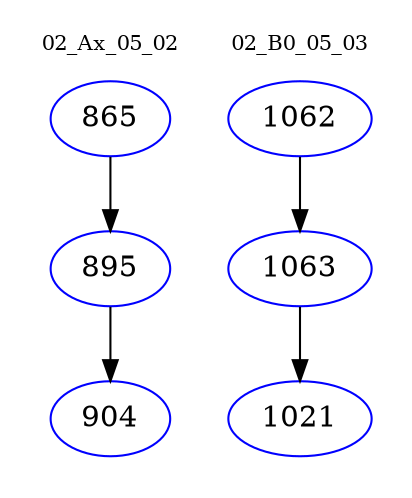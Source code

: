 digraph{
subgraph cluster_0 {
color = white
label = "02_Ax_05_02";
fontsize=10;
T0_865 [label="865", color="blue"]
T0_865 -> T0_895 [color="black"]
T0_895 [label="895", color="blue"]
T0_895 -> T0_904 [color="black"]
T0_904 [label="904", color="blue"]
}
subgraph cluster_1 {
color = white
label = "02_B0_05_03";
fontsize=10;
T1_1062 [label="1062", color="blue"]
T1_1062 -> T1_1063 [color="black"]
T1_1063 [label="1063", color="blue"]
T1_1063 -> T1_1021 [color="black"]
T1_1021 [label="1021", color="blue"]
}
}
